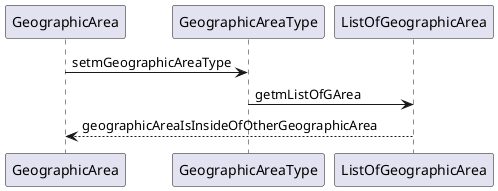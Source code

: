 @startuml

GeographicArea -> GeographicAreaType: setmGeographicAreaType
GeographicAreaType -> ListOfGeographicArea: getmListOfGArea
ListOfGeographicArea --> GeographicArea: geographicAreaIsInsideOfOtherGeographicArea

@enduml